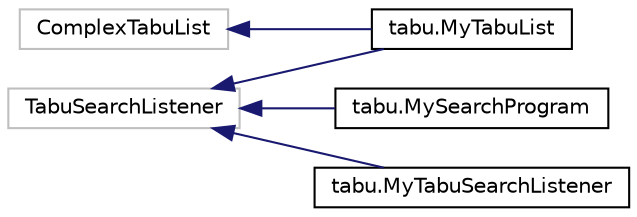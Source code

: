 digraph "Graphical Class Hierarchy"
{
  edge [fontname="Helvetica",fontsize="10",labelfontname="Helvetica",labelfontsize="10"];
  node [fontname="Helvetica",fontsize="10",shape=record];
  rankdir="LR";
  Node1 [label="ComplexTabuList",height=0.2,width=0.4,color="grey75", fillcolor="white", style="filled"];
  Node1 -> Node2 [dir="back",color="midnightblue",fontsize="10",style="solid",fontname="Helvetica"];
  Node2 [label="tabu.MyTabuList",height=0.2,width=0.4,color="black", fillcolor="white", style="filled",URL="$classtabu_1_1_my_tabu_list.html"];
  Node3 [label="TabuSearchListener",height=0.2,width=0.4,color="grey75", fillcolor="white", style="filled"];
  Node3 -> Node4 [dir="back",color="midnightblue",fontsize="10",style="solid",fontname="Helvetica"];
  Node4 [label="tabu.MySearchProgram",height=0.2,width=0.4,color="black", fillcolor="white", style="filled",URL="$classtabu_1_1_my_search_program.html"];
  Node3 -> Node2 [dir="back",color="midnightblue",fontsize="10",style="solid",fontname="Helvetica"];
  Node3 -> Node5 [dir="back",color="midnightblue",fontsize="10",style="solid",fontname="Helvetica"];
  Node5 [label="tabu.MyTabuSearchListener",height=0.2,width=0.4,color="black", fillcolor="white", style="filled",URL="$classtabu_1_1_my_tabu_search_listener.html"];
}

